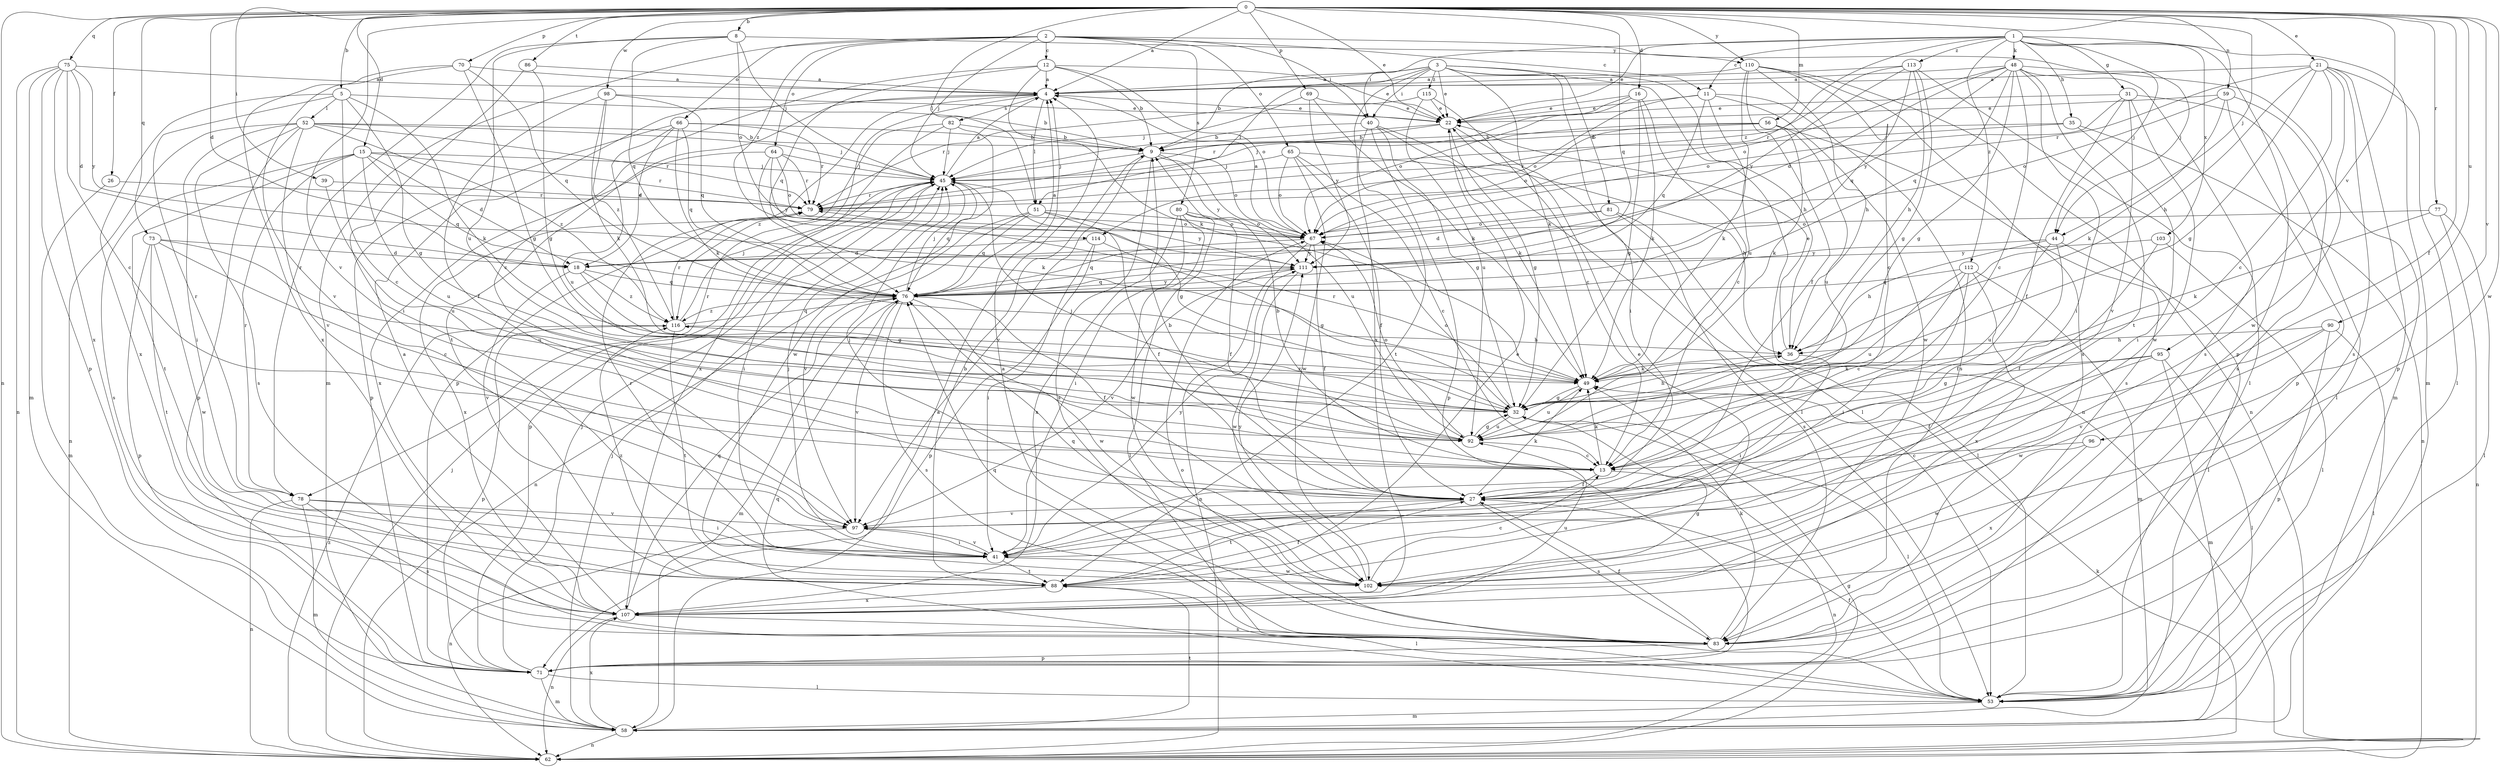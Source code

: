 strict digraph  {
0;
1;
2;
3;
4;
5;
8;
9;
11;
12;
13;
15;
16;
18;
21;
22;
26;
27;
31;
32;
35;
36;
39;
40;
41;
44;
45;
48;
49;
51;
52;
53;
56;
58;
59;
62;
64;
65;
66;
67;
69;
70;
71;
73;
75;
76;
77;
78;
79;
80;
81;
82;
83;
86;
88;
90;
92;
95;
96;
97;
98;
102;
103;
107;
110;
111;
112;
113;
114;
115;
116;
0 -> 4  [label=a];
0 -> 5  [label=b];
0 -> 8  [label=b];
0 -> 15  [label=d];
0 -> 16  [label=d];
0 -> 18  [label=d];
0 -> 21  [label=e];
0 -> 22  [label=e];
0 -> 26  [label=f];
0 -> 27  [label=f];
0 -> 39  [label=i];
0 -> 44  [label=j];
0 -> 51  [label=l];
0 -> 56  [label=m];
0 -> 59  [label=n];
0 -> 62  [label=n];
0 -> 69  [label=p];
0 -> 70  [label=p];
0 -> 73  [label=q];
0 -> 75  [label=q];
0 -> 76  [label=q];
0 -> 77  [label=r];
0 -> 86  [label=t];
0 -> 90  [label=u];
0 -> 95  [label=v];
0 -> 96  [label=v];
0 -> 97  [label=v];
0 -> 98  [label=w];
0 -> 102  [label=w];
0 -> 110  [label=y];
1 -> 11  [label=c];
1 -> 22  [label=e];
1 -> 31  [label=g];
1 -> 35  [label=h];
1 -> 40  [label=i];
1 -> 44  [label=j];
1 -> 48  [label=k];
1 -> 58  [label=m];
1 -> 71  [label=p];
1 -> 103  [label=x];
1 -> 112  [label=z];
1 -> 113  [label=z];
1 -> 114  [label=z];
2 -> 11  [label=c];
2 -> 12  [label=c];
2 -> 40  [label=i];
2 -> 44  [label=j];
2 -> 45  [label=j];
2 -> 58  [label=m];
2 -> 64  [label=o];
2 -> 65  [label=o];
2 -> 66  [label=o];
2 -> 80  [label=s];
2 -> 114  [label=z];
3 -> 4  [label=a];
3 -> 9  [label=b];
3 -> 22  [label=e];
3 -> 36  [label=h];
3 -> 40  [label=i];
3 -> 41  [label=i];
3 -> 49  [label=k];
3 -> 51  [label=l];
3 -> 62  [label=n];
3 -> 81  [label=s];
3 -> 107  [label=x];
3 -> 115  [label=z];
4 -> 22  [label=e];
4 -> 51  [label=l];
4 -> 71  [label=p];
4 -> 78  [label=r];
4 -> 82  [label=s];
4 -> 88  [label=t];
5 -> 9  [label=b];
5 -> 13  [label=c];
5 -> 32  [label=g];
5 -> 49  [label=k];
5 -> 52  [label=l];
5 -> 78  [label=r];
5 -> 107  [label=x];
8 -> 45  [label=j];
8 -> 67  [label=o];
8 -> 76  [label=q];
8 -> 78  [label=r];
8 -> 92  [label=u];
8 -> 110  [label=y];
9 -> 45  [label=j];
9 -> 67  [label=o];
9 -> 83  [label=s];
9 -> 92  [label=u];
9 -> 97  [label=v];
9 -> 111  [label=y];
11 -> 22  [label=e];
11 -> 49  [label=k];
11 -> 67  [label=o];
11 -> 76  [label=q];
11 -> 83  [label=s];
11 -> 102  [label=w];
12 -> 4  [label=a];
12 -> 9  [label=b];
12 -> 13  [label=c];
12 -> 22  [label=e];
12 -> 49  [label=k];
12 -> 67  [label=o];
12 -> 76  [label=q];
13 -> 9  [label=b];
13 -> 27  [label=f];
13 -> 49  [label=k];
13 -> 62  [label=n];
15 -> 18  [label=d];
15 -> 45  [label=j];
15 -> 76  [label=q];
15 -> 78  [label=r];
15 -> 79  [label=r];
15 -> 83  [label=s];
15 -> 88  [label=t];
15 -> 92  [label=u];
16 -> 13  [label=c];
16 -> 22  [label=e];
16 -> 32  [label=g];
16 -> 49  [label=k];
16 -> 67  [label=o];
16 -> 79  [label=r];
18 -> 32  [label=g];
18 -> 76  [label=q];
18 -> 97  [label=v];
18 -> 116  [label=z];
21 -> 4  [label=a];
21 -> 13  [label=c];
21 -> 32  [label=g];
21 -> 36  [label=h];
21 -> 53  [label=l];
21 -> 71  [label=p];
21 -> 79  [label=r];
21 -> 83  [label=s];
21 -> 102  [label=w];
22 -> 9  [label=b];
22 -> 32  [label=g];
22 -> 45  [label=j];
22 -> 53  [label=l];
26 -> 58  [label=m];
26 -> 79  [label=r];
27 -> 9  [label=b];
27 -> 45  [label=j];
27 -> 49  [label=k];
27 -> 83  [label=s];
27 -> 88  [label=t];
27 -> 97  [label=v];
31 -> 22  [label=e];
31 -> 27  [label=f];
31 -> 53  [label=l];
31 -> 67  [label=o];
31 -> 97  [label=v];
31 -> 102  [label=w];
32 -> 36  [label=h];
32 -> 53  [label=l];
32 -> 67  [label=o];
32 -> 92  [label=u];
32 -> 116  [label=z];
35 -> 9  [label=b];
35 -> 41  [label=i];
35 -> 62  [label=n];
35 -> 79  [label=r];
36 -> 22  [label=e];
36 -> 41  [label=i];
36 -> 49  [label=k];
39 -> 79  [label=r];
39 -> 92  [label=u];
40 -> 9  [label=b];
40 -> 32  [label=g];
40 -> 49  [label=k];
40 -> 53  [label=l];
40 -> 71  [label=p];
40 -> 88  [label=t];
41 -> 45  [label=j];
41 -> 79  [label=r];
41 -> 88  [label=t];
41 -> 97  [label=v];
41 -> 102  [label=w];
41 -> 111  [label=y];
44 -> 27  [label=f];
44 -> 36  [label=h];
44 -> 53  [label=l];
44 -> 92  [label=u];
44 -> 111  [label=y];
45 -> 4  [label=a];
45 -> 32  [label=g];
45 -> 41  [label=i];
45 -> 71  [label=p];
45 -> 76  [label=q];
45 -> 79  [label=r];
48 -> 4  [label=a];
48 -> 13  [label=c];
48 -> 18  [label=d];
48 -> 32  [label=g];
48 -> 41  [label=i];
48 -> 58  [label=m];
48 -> 67  [label=o];
48 -> 76  [label=q];
48 -> 83  [label=s];
48 -> 88  [label=t];
48 -> 111  [label=y];
49 -> 32  [label=g];
49 -> 79  [label=r];
49 -> 92  [label=u];
51 -> 27  [label=f];
51 -> 62  [label=n];
51 -> 67  [label=o];
51 -> 76  [label=q];
51 -> 97  [label=v];
51 -> 111  [label=y];
52 -> 9  [label=b];
52 -> 41  [label=i];
52 -> 45  [label=j];
52 -> 62  [label=n];
52 -> 71  [label=p];
52 -> 79  [label=r];
52 -> 83  [label=s];
52 -> 97  [label=v];
52 -> 116  [label=z];
53 -> 27  [label=f];
53 -> 58  [label=m];
53 -> 67  [label=o];
53 -> 76  [label=q];
56 -> 9  [label=b];
56 -> 45  [label=j];
56 -> 49  [label=k];
56 -> 67  [label=o];
56 -> 83  [label=s];
56 -> 92  [label=u];
58 -> 4  [label=a];
58 -> 45  [label=j];
58 -> 62  [label=n];
58 -> 88  [label=t];
58 -> 107  [label=x];
59 -> 22  [label=e];
59 -> 49  [label=k];
59 -> 67  [label=o];
59 -> 71  [label=p];
59 -> 83  [label=s];
62 -> 32  [label=g];
62 -> 45  [label=j];
62 -> 49  [label=k];
62 -> 116  [label=z];
64 -> 45  [label=j];
64 -> 49  [label=k];
64 -> 67  [label=o];
64 -> 79  [label=r];
64 -> 107  [label=x];
64 -> 111  [label=y];
65 -> 13  [label=c];
65 -> 27  [label=f];
65 -> 36  [label=h];
65 -> 45  [label=j];
65 -> 67  [label=o];
65 -> 102  [label=w];
66 -> 9  [label=b];
66 -> 18  [label=d];
66 -> 49  [label=k];
66 -> 71  [label=p];
66 -> 76  [label=q];
66 -> 79  [label=r];
66 -> 92  [label=u];
67 -> 4  [label=a];
67 -> 27  [label=f];
67 -> 62  [label=n];
67 -> 76  [label=q];
67 -> 111  [label=y];
69 -> 22  [label=e];
69 -> 45  [label=j];
69 -> 49  [label=k];
69 -> 111  [label=y];
70 -> 4  [label=a];
70 -> 32  [label=g];
70 -> 76  [label=q];
70 -> 97  [label=v];
70 -> 107  [label=x];
71 -> 45  [label=j];
71 -> 53  [label=l];
71 -> 58  [label=m];
73 -> 13  [label=c];
73 -> 18  [label=d];
73 -> 71  [label=p];
73 -> 88  [label=t];
73 -> 92  [label=u];
73 -> 102  [label=w];
75 -> 4  [label=a];
75 -> 13  [label=c];
75 -> 18  [label=d];
75 -> 58  [label=m];
75 -> 62  [label=n];
75 -> 71  [label=p];
75 -> 107  [label=x];
75 -> 111  [label=y];
76 -> 4  [label=a];
76 -> 27  [label=f];
76 -> 45  [label=j];
76 -> 58  [label=m];
76 -> 83  [label=s];
76 -> 97  [label=v];
76 -> 102  [label=w];
76 -> 111  [label=y];
76 -> 116  [label=z];
77 -> 49  [label=k];
77 -> 53  [label=l];
77 -> 62  [label=n];
77 -> 67  [label=o];
78 -> 41  [label=i];
78 -> 58  [label=m];
78 -> 62  [label=n];
78 -> 83  [label=s];
78 -> 97  [label=v];
79 -> 67  [label=o];
79 -> 107  [label=x];
80 -> 27  [label=f];
80 -> 41  [label=i];
80 -> 53  [label=l];
80 -> 67  [label=o];
80 -> 102  [label=w];
80 -> 107  [label=x];
81 -> 18  [label=d];
81 -> 53  [label=l];
81 -> 67  [label=o];
81 -> 83  [label=s];
82 -> 9  [label=b];
82 -> 45  [label=j];
82 -> 102  [label=w];
82 -> 107  [label=x];
82 -> 116  [label=z];
83 -> 4  [label=a];
83 -> 27  [label=f];
83 -> 49  [label=k];
83 -> 71  [label=p];
83 -> 76  [label=q];
86 -> 4  [label=a];
86 -> 32  [label=g];
86 -> 41  [label=i];
88 -> 9  [label=b];
88 -> 13  [label=c];
88 -> 22  [label=e];
88 -> 27  [label=f];
88 -> 53  [label=l];
88 -> 107  [label=x];
88 -> 116  [label=z];
90 -> 36  [label=h];
90 -> 53  [label=l];
90 -> 71  [label=p];
90 -> 97  [label=v];
90 -> 102  [label=w];
92 -> 13  [label=c];
92 -> 32  [label=g];
92 -> 45  [label=j];
92 -> 67  [label=o];
95 -> 27  [label=f];
95 -> 32  [label=g];
95 -> 49  [label=k];
95 -> 53  [label=l];
95 -> 58  [label=m];
96 -> 13  [label=c];
96 -> 102  [label=w];
96 -> 107  [label=x];
97 -> 41  [label=i];
97 -> 62  [label=n];
98 -> 22  [label=e];
98 -> 27  [label=f];
98 -> 49  [label=k];
98 -> 76  [label=q];
98 -> 116  [label=z];
102 -> 22  [label=e];
102 -> 76  [label=q];
102 -> 111  [label=y];
103 -> 27  [label=f];
103 -> 53  [label=l];
103 -> 111  [label=y];
107 -> 4  [label=a];
107 -> 32  [label=g];
107 -> 62  [label=n];
107 -> 76  [label=q];
107 -> 83  [label=s];
107 -> 92  [label=u];
110 -> 4  [label=a];
110 -> 13  [label=c];
110 -> 27  [label=f];
110 -> 36  [label=h];
110 -> 62  [label=n];
110 -> 83  [label=s];
110 -> 92  [label=u];
111 -> 76  [label=q];
111 -> 97  [label=v];
111 -> 102  [label=w];
112 -> 13  [label=c];
112 -> 41  [label=i];
112 -> 58  [label=m];
112 -> 76  [label=q];
112 -> 92  [label=u];
112 -> 107  [label=x];
113 -> 4  [label=a];
113 -> 32  [label=g];
113 -> 36  [label=h];
113 -> 53  [label=l];
113 -> 76  [label=q];
113 -> 79  [label=r];
113 -> 111  [label=y];
114 -> 18  [label=d];
114 -> 32  [label=g];
114 -> 41  [label=i];
114 -> 71  [label=p];
115 -> 13  [label=c];
115 -> 22  [label=e];
115 -> 79  [label=r];
115 -> 92  [label=u];
116 -> 36  [label=h];
116 -> 45  [label=j];
116 -> 71  [label=p];
116 -> 76  [label=q];
116 -> 79  [label=r];
116 -> 88  [label=t];
}
